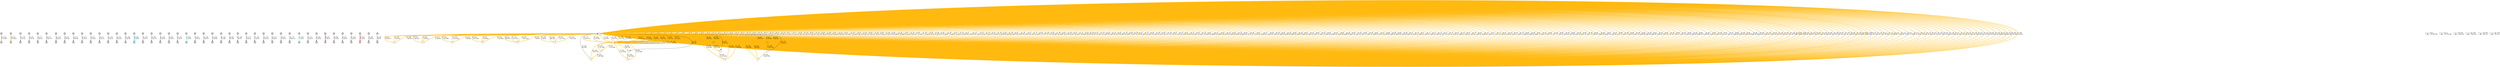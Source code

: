 digraph {
nodesep = 0.5;
node [shape = circle, label = "", height = 0.3];
"0" [style = "filled", fillcolor = "grey"];
"1" [style = "filled", fillcolor = "grey"];
"2" [style = "filled", fillcolor = "grey"];
"3" [style = "filled", fillcolor = "grey"];
"4" [style = "filled", fillcolor = "grey"];
"5" [style = "filled", fillcolor = "grey"];
"6" [style = "filled", fillcolor = "grey"];
"7" [style = "filled", fillcolor = "grey"];
"8" [style = "filled", fillcolor = "grey"];
"9" [style = "filled", fillcolor = "grey"];
"10" [style = "filled", fillcolor = "grey"];
"11" [style = "filled", fillcolor = "grey"];
"12" [style = "filled", fillcolor = "grey"];
"13" [style = "filled", fillcolor = "grey"];
"14" [style = "filled", fillcolor = "grey"];
"15" [style = "filled", fillcolor = "grey"];
"16" [style = "filled", fillcolor = "grey"];
"17" [style = "filled", fillcolor = "grey"];
"18" [style = "filled", fillcolor = "grey"];
"19" [style = "filled", fillcolor = "grey"];
"20" [style = "filled", fillcolor = "grey"];
"21" [style = "filled", fillcolor = "grey"];
"22" [style = "filled", fillcolor = "grey"];
"23" [style = "filled", fillcolor = "grey"];
"24" [style = "filled", fillcolor = "grey"];
"25" [style = "filled", fillcolor = "grey"];
"26" [style = "filled", fillcolor = "grey"];
"27" [style = "filled", fillcolor = "grey"];
"28" [style = "filled", fillcolor = "grey"];
"29" [style = "filled", fillcolor = "grey"];
"30" [style = "filled", fillcolor = "grey"];
"31" [style = "filled", fillcolor = "grey"];
"32" [style = "filled", fillcolor = "grey"];
"33" [style = "filled", fillcolor = "grey"];
"34" [style = "filled", fillcolor = "grey"];
"35" [style = "filled", fillcolor = "grey"];
"36" [style = "filled", fillcolor = "grey"];
"37" [style = "filled", fillcolor = "grey"];
"38" [style = "filled", fillcolor = "grey"];
"39" [style = "filled", fillcolor = "grey"];
"40" [style = "filled", fillcolor = "grey"];
"41" [style = "filled", fillcolor = "grey"];
"42" [style = "filled", fillcolor = "grey"];
"43" [style = "filled", fillcolor = "grey"];
"44" [style = "filled", fillcolor = "grey"];
"45" [style = "filled", fillcolor = "grey"];
"46" [style = "filled", fillcolor = "grey"];
"47" [style = "filled", fillcolor = "grey"];
"48" [style = "filled", fillcolor = "grey"];
"49" [style = "filled", fillcolor = "grey"];
"50" [style = "filled", fillcolor = "grey"];
"51" [style = "filled", fillcolor = "grey"];
"52" [style = "filled", fillcolor = "grey"];
"53" [style = "filled", fillcolor = "grey"];
"54" [style = "filled", fillcolor = "grey"];
"55" [style = "filled", fillcolor = "grey"];
"56" [style = "filled", fillcolor = "grey"];
"57" [style = "filled", fillcolor = "grey"];
"58" [style = "filled", fillcolor = "grey"];
"59" [style = "filled", fillcolor = "grey"];
"60" [style = "filled", fillcolor = "grey"];
"61" [style = "filled", fillcolor = "grey"];
"62" [style = "filled", fillcolor = "grey"];
"63" [style = "filled", fillcolor = "grey"];
"64" [style = "filled", fillcolor = "grey"];
"65" [style = "filled", fillcolor = "grey"];
"66" [style = "filled", fillcolor = "grey"];
"67" [style = "filled", fillcolor = "grey"];
"68" [style = "filled", fillcolor = "grey"];
"69" [style = "filled", fillcolor = "grey"];
"70" [style = "filled", fillcolor = "grey"];
"71" [style = "filled", fillcolor = "grey"];
"72" [style = "filled", fillcolor = "grey"];
"73" [style = "filled", fillcolor = "grey"];
"74" [style = "filled", fillcolor = "grey"];
"75" [style = "filled", fillcolor = "grey"];
"76" [style = "filled", fillcolor = "grey"];
"77" [style = "filled", fillcolor = "grey"];
"78" [style = "filled", fillcolor = "grey"];
"79" [style = "filled", fillcolor = "grey"];
"80" [style = "filled", fillcolor = "grey"];
"81" [style = "filled", fillcolor = "grey"];
"82" [style = "filled", fillcolor = "grey"];
"83" [style = "filled", fillcolor = "grey"];
"84" [style = "filled", fillcolor = "grey"];
"85" [style = "filled", fillcolor = "grey"];
"86" [style = "filled", fillcolor = "grey"];
"87" [style = "filled", fillcolor = "grey"];
"88" -> "88" [label = "id 1\l0.6k 17442x", color = "darkgoldenrod1" , penwidth = 3] ;
"88" -> "88" [label = "id -1\l0.6k 17442x", color = "darkgoldenrod1" , penwidth = 3] ;
"89" -> "89" [label = "id 2\l3175k 20x", color = "black"] ;
"90" -> "90" [label = "id -2\l3175k 20x", color = "black"] ;
"88" -> "88" [label = "id 3\l3.5k 23x", color = "darkgoldenrod1" , penwidth = 3] ;
"88" -> "88" [label = "id -3\l3.5k 23x", color = "darkgoldenrod1" , penwidth = 3] ;
"88" -> "88" [label = "id 4\l0.6k 340x", color = "darkgoldenrod1" , penwidth = 3] ;
"88" -> "88" [label = "id -4\l0.6k 340x", color = "darkgoldenrod1" , penwidth = 3] ;
"88" -> "88" [label = "id 5\l0.9k 298x", color = "darkgoldenrod1" , penwidth = 3] ;
"88" -> "88" [label = "id -5\l0.9k 298x", color = "darkgoldenrod1" , penwidth = 3] ;
"88" -> "88" [label = "id 6\l1.2k 521x", color = "darkgoldenrod1" , penwidth = 3] ;
"88" -> "88" [label = "id -6\l1.2k 521x", color = "darkgoldenrod1" , penwidth = 3] ;
"88" -> "88" [label = "id 7\l1.7k 24x", color = "darkgoldenrod1" , penwidth = 3] ;
"88" -> "88" [label = "id -7\l1.7k 24x", color = "darkgoldenrod1" , penwidth = 3] ;
"88" -> "88" [label = "id 8\l1.1k 619x", color = "darkgoldenrod1" , penwidth = 3] ;
"88" -> "88" [label = "id -8\l1.1k 619x", color = "darkgoldenrod1" , penwidth = 3] ;
"88" -> "88" [label = "id 9\l0.8k 33x", color = "darkgoldenrod1" , penwidth = 3] ;
"88" -> "88" [label = "id -9\l0.8k 33x", color = "darkgoldenrod1" , penwidth = 3] ;
"88" -> "88" [label = "id 10\l0.6k 80x", color = "darkgoldenrod1" , penwidth = 3] ;
"88" -> "88" [label = "id -10\l0.6k 80x", color = "darkgoldenrod1" , penwidth = 3] ;
"88" -> "88" [label = "id 11\l1.9k 42x", color = "darkgoldenrod1" , penwidth = 3] ;
"88" -> "88" [label = "id -11\l1.9k 42x", color = "darkgoldenrod1" , penwidth = 3] ;
"88" -> "88" [label = "id 12\l3.6k 24x", color = "darkgoldenrod1" , penwidth = 3] ;
"88" -> "88" [label = "id -12\l3.6k 24x", color = "darkgoldenrod1" , penwidth = 3] ;
"88" -> "88" [label = "id 13\l3.2k 24x", color = "darkgoldenrod1" , penwidth = 3] ;
"88" -> "88" [label = "id -13\l3.2k 24x", color = "darkgoldenrod1" , penwidth = 3] ;
"88" -> "88" [label = "id 14\l0.8k 54x", color = "darkgoldenrod1" , penwidth = 3] ;
"88" -> "88" [label = "id -14\l0.8k 54x", color = "darkgoldenrod1" , penwidth = 3] ;
"88" -> "88" [label = "id 15\l5.0k 22x", color = "darkgoldenrod1" , penwidth = 3] ;
"88" -> "88" [label = "id -15\l5.0k 22x", color = "darkgoldenrod1" , penwidth = 3] ;
"88" -> "88" [label = "id 16\l0.8k 21x", color = "darkgoldenrod1" , penwidth = 3] ;
"88" -> "88" [label = "id -16\l0.8k 21x", color = "darkgoldenrod1" , penwidth = 3] ;
"88" -> "88" [label = "id 17\l1.2k 21x", color = "darkgoldenrod1" , penwidth = 3] ;
"88" -> "88" [label = "id -17\l1.2k 21x", color = "darkgoldenrod1" , penwidth = 3] ;
"88" -> "88" [label = "id 18\l4.3k 22x", color = "darkgoldenrod1" , penwidth = 3] ;
"88" -> "88" [label = "id -18\l4.3k 22x", color = "darkgoldenrod1" , penwidth = 3] ;
"88" -> "88" [label = "id 19\l1.9k 22x", color = "darkgoldenrod1" , penwidth = 3] ;
"88" -> "88" [label = "id -19\l1.9k 22x", color = "darkgoldenrod1" , penwidth = 3] ;
"88" -> "88" [label = "id 20\l0.9k 22x", color = "darkgoldenrod1" , penwidth = 3] ;
"88" -> "88" [label = "id -20\l0.9k 22x", color = "darkgoldenrod1" , penwidth = 3] ;
"88" -> "88" [label = "id 21\l0.9k 26x", color = "darkgoldenrod1" , penwidth = 3] ;
"88" -> "88" [label = "id -21\l0.9k 26x", color = "darkgoldenrod1" , penwidth = 3] ;
"88" -> "88" [label = "id 22\l1.2k 218x", color = "darkgoldenrod1" , penwidth = 3] ;
"88" -> "88" [label = "id -22\l1.2k 218x", color = "darkgoldenrod1" , penwidth = 3] ;
"88" -> "88" [label = "id 23\l2.6k 17x", color = "darkgoldenrod1" , penwidth = 3] ;
"88" -> "88" [label = "id -23\l2.6k 17x", color = "darkgoldenrod1" , penwidth = 3] ;
"88" -> "88" [label = "id 24\l1.9k 21x", color = "darkgoldenrod1" , penwidth = 3] ;
"88" -> "88" [label = "id -24\l1.9k 21x", color = "darkgoldenrod1" , penwidth = 3] ;
"88" -> "88" [label = "id 25\l1.8k 21x", color = "darkgoldenrod1" , penwidth = 3] ;
"88" -> "88" [label = "id -25\l1.8k 21x", color = "darkgoldenrod1" , penwidth = 3] ;
"88" -> "88" [label = "id 26\l0.5k 906x", color = "darkgoldenrod1" , penwidth = 3] ;
"88" -> "88" [label = "id -26\l0.5k 906x", color = "darkgoldenrod1" , penwidth = 3] ;
"88" -> "88" [label = "id 27\l3.0k 23x", color = "darkgoldenrod1" , penwidth = 3] ;
"88" -> "88" [label = "id -27\l3.0k 23x", color = "darkgoldenrod1" , penwidth = 3] ;
"88" -> "88" [label = "id 28\l1.1k 222x", color = "darkgoldenrod1" , penwidth = 3] ;
"88" -> "88" [label = "id -28\l1.1k 222x", color = "darkgoldenrod1" , penwidth = 3] ;
"88" -> "88" [label = "id 29\l2.4k 21x", color = "darkgoldenrod1" , penwidth = 3] ;
"88" -> "88" [label = "id -29\l2.4k 21x", color = "darkgoldenrod1" , penwidth = 3] ;
"88" -> "88" [label = "id 30\l0.7k 240x", color = "darkgoldenrod1" , penwidth = 3] ;
"88" -> "88" [label = "id -30\l0.7k 240x", color = "darkgoldenrod1" , penwidth = 3] ;
"88" -> "88" [label = "id 31\l4.1k 24x", color = "darkgoldenrod1" , penwidth = 3] ;
"88" -> "88" [label = "id -31\l4.1k 24x", color = "darkgoldenrod1" , penwidth = 3] ;
"88" -> "88" [label = "id 32\l0.6k 1475x", color = "darkgoldenrod1" , penwidth = 3] ;
"88" -> "88" [label = "id -32\l0.6k 1475x", color = "darkgoldenrod1" , penwidth = 3] ;
"88" -> "88" [label = "id 33\l2.2k 21x", color = "darkgoldenrod1" , penwidth = 3] ;
"88" -> "88" [label = "id -33\l2.2k 21x", color = "darkgoldenrod1" , penwidth = 3] ;
"88" -> "88" [label = "id 34\l4.1k 22x", color = "darkgoldenrod1" , penwidth = 3] ;
"88" -> "88" [label = "id -34\l4.1k 22x", color = "darkgoldenrod1" , penwidth = 3] ;
"88" -> "88" [label = "id 35\l0.8k 24x", color = "darkgoldenrod1" , penwidth = 3] ;
"88" -> "88" [label = "id -35\l0.8k 24x", color = "darkgoldenrod1" , penwidth = 3] ;
"88" -> "88" [label = "id 36\l0.5k 276x", color = "darkgoldenrod1" , penwidth = 3] ;
"88" -> "88" [label = "id -36\l0.5k 276x", color = "darkgoldenrod1" , penwidth = 3] ;
"88" -> "88" [label = "id 37\l2.2k 19x", color = "darkgoldenrod1" , penwidth = 3] ;
"88" -> "88" [label = "id -37\l2.2k 19x", color = "darkgoldenrod1" , penwidth = 3] ;
"88" -> "88" [label = "id 38\l0.7k 77x", color = "darkgoldenrod1" , penwidth = 3] ;
"88" -> "88" [label = "id -38\l0.7k 77x", color = "darkgoldenrod1" , penwidth = 3] ;
"88" -> "88" [label = "id 39\l1.0k 28x", color = "darkgoldenrod1" , penwidth = 3] ;
"88" -> "88" [label = "id -39\l1.0k 28x", color = "darkgoldenrod1" , penwidth = 3] ;
"88" -> "88" [label = "id 40\l4.2k 27x", color = "darkgoldenrod1" , penwidth = 3] ;
"88" -> "88" [label = "id -40\l4.2k 27x", color = "darkgoldenrod1" , penwidth = 3] ;
"88" -> "88" [label = "id 41\l1.9k 42x", color = "darkgoldenrod1" , penwidth = 3] ;
"88" -> "88" [label = "id -41\l1.9k 42x", color = "darkgoldenrod1" , penwidth = 3] ;
"88" -> "88" [label = "id 42\l0.5k 5x", color = "darkgoldenrod1" , penwidth = 3] ;
"88" -> "88" [label = "id -42\l0.5k 5x", color = "darkgoldenrod1" , penwidth = 3] ;
"88" -> "88" [label = "id 43\l1.2k 19x", color = "darkgoldenrod1" , penwidth = 3] ;
"88" -> "88" [label = "id -43\l1.2k 19x", color = "darkgoldenrod1" , penwidth = 3] ;
"88" -> "88" [label = "id 44\l0.9k 14x", color = "darkgoldenrod1" , penwidth = 3] ;
"88" -> "88" [label = "id -44\l0.9k 14x", color = "darkgoldenrod1" , penwidth = 3] ;
"88" -> "88" [label = "id 45\l2.6k 26x", color = "darkgoldenrod1" , penwidth = 3] ;
"88" -> "88" [label = "id -45\l2.6k 26x", color = "darkgoldenrod1" , penwidth = 3] ;
"88" -> "88" [label = "id 46\l0.7k 3x", color = "darkgoldenrod1" , penwidth = 3] ;
"88" -> "88" [label = "id -46\l0.7k 3x", color = "darkgoldenrod1" , penwidth = 3] ;
"88" -> "88" [label = "id 47\l4.4k 24x", color = "darkgoldenrod1" , penwidth = 3] ;
"88" -> "88" [label = "id -47\l4.4k 24x", color = "darkgoldenrod1" , penwidth = 3] ;
"88" -> "88" [label = "id 48\l2.4k 14x", color = "darkgoldenrod1" , penwidth = 3] ;
"88" -> "88" [label = "id -48\l2.4k 14x", color = "darkgoldenrod1" , penwidth = 3] ;
"88" -> "88" [label = "id 49\l1.5k 17x", color = "darkgoldenrod1" , penwidth = 3] ;
"88" -> "88" [label = "id -49\l1.5k 17x", color = "darkgoldenrod1" , penwidth = 3] ;
"88" -> "88" [label = "id 50\l4.2k 12x", color = "darkgoldenrod1" , penwidth = 3] ;
"88" -> "88" [label = "id -50\l4.2k 12x", color = "darkgoldenrod1" , penwidth = 3] ;
"88" -> "88" [label = "id 51\l0.9k 25x", color = "darkgoldenrod1" , penwidth = 3] ;
"88" -> "88" [label = "id -51\l0.9k 25x", color = "darkgoldenrod1" , penwidth = 3] ;
"88" -> "88" [label = "id 52\l1.4k 22x", color = "darkgoldenrod1" , penwidth = 3] ;
"88" -> "88" [label = "id -52\l1.4k 22x", color = "darkgoldenrod1" , penwidth = 3] ;
"88" -> "88" [label = "id 53\l0.6k 266x", color = "darkgoldenrod1" , penwidth = 3] ;
"88" -> "88" [label = "id -53\l0.6k 266x", color = "darkgoldenrod1" , penwidth = 3] ;
"88" -> "88" [label = "id 54\l3.8k 22x", color = "darkgoldenrod1" , penwidth = 3] ;
"88" -> "88" [label = "id -54\l3.8k 22x", color = "darkgoldenrod1" , penwidth = 3] ;
"88" -> "88" [label = "id 55\l0.6k 66x", color = "darkgoldenrod1" , penwidth = 3] ;
"88" -> "88" [label = "id -55\l0.6k 66x", color = "darkgoldenrod1" , penwidth = 3] ;
"88" -> "88" [label = "id 56\l0.5k 107x", color = "darkgoldenrod1" , penwidth = 3] ;
"88" -> "88" [label = "id -56\l0.5k 107x", color = "darkgoldenrod1" , penwidth = 3] ;
"88" -> "88" [label = "id 57\l0.6k 124x", color = "darkgoldenrod1" , penwidth = 3] ;
"88" -> "88" [label = "id -57\l0.6k 124x", color = "darkgoldenrod1" , penwidth = 3] ;
"88" -> "88" [label = "id 58\l2.2k 18x", color = "darkgoldenrod1" , penwidth = 3] ;
"88" -> "88" [label = "id -58\l2.2k 18x", color = "darkgoldenrod1" , penwidth = 3] ;
"88" -> "88" [label = "id 59\l0.8k 26x", color = "darkgoldenrod1" , penwidth = 3] ;
"88" -> "88" [label = "id -59\l0.8k 26x", color = "darkgoldenrod1" , penwidth = 3] ;
"88" -> "88" [label = "id 60\l0.5k 20x", color = "darkgoldenrod1" , penwidth = 3] ;
"88" -> "88" [label = "id -60\l0.5k 20x", color = "darkgoldenrod1" , penwidth = 3] ;
"88" -> "88" [label = "id 61\l4.4k 23x", color = "darkgoldenrod1" , penwidth = 3] ;
"88" -> "88" [label = "id -61\l4.4k 23x", color = "darkgoldenrod1" , penwidth = 3] ;
"88" -> "88" [label = "id 62\l3.1k 14x", color = "darkgoldenrod1" , penwidth = 3] ;
"88" -> "88" [label = "id -62\l3.1k 14x", color = "darkgoldenrod1" , penwidth = 3] ;
"88" -> "88" [label = "id 63\l0.5k 252x", color = "darkgoldenrod1" , penwidth = 3] ;
"88" -> "88" [label = "id -63\l0.5k 252x", color = "darkgoldenrod1" , penwidth = 3] ;
"88" -> "88" [label = "id 64\l0.6k 44x", color = "darkgoldenrod1" , penwidth = 3] ;
"88" -> "88" [label = "id -64\l0.6k 44x", color = "darkgoldenrod1" , penwidth = 3] ;
"88" -> "88" [label = "id 65\l1.0k 16x", color = "darkgoldenrod1" , penwidth = 3] ;
"88" -> "88" [label = "id -65\l1.0k 16x", color = "darkgoldenrod1" , penwidth = 3] ;
"88" -> "88" [label = "id 66\l1.3k 19x", color = "darkgoldenrod1" , penwidth = 3] ;
"88" -> "88" [label = "id -66\l1.3k 19x", color = "darkgoldenrod1" , penwidth = 3] ;
"88" -> "88" [label = "id 67\l0.5k 61x", color = "darkgoldenrod1" , penwidth = 3] ;
"88" -> "88" [label = "id -67\l0.5k 61x", color = "darkgoldenrod1" , penwidth = 3] ;
"88" -> "88" [label = "id 68\l0.9k 30x", color = "darkgoldenrod1" , penwidth = 3] ;
"88" -> "88" [label = "id -68\l0.9k 30x", color = "darkgoldenrod1" , penwidth = 3] ;
"88" -> "88" [label = "id 69\l0.6k 23x", color = "darkgoldenrod1" , penwidth = 3] ;
"88" -> "88" [label = "id -69\l0.6k 23x", color = "darkgoldenrod1" , penwidth = 3] ;
"88" -> "88" [label = "id 70\l2.3k 22x", color = "darkgoldenrod1" , penwidth = 3] ;
"88" -> "88" [label = "id -70\l2.3k 22x", color = "darkgoldenrod1" , penwidth = 3] ;
"88" -> "88" [label = "id 71\l0.5k 19x", color = "darkgoldenrod1" , penwidth = 3] ;
"88" -> "88" [label = "id -71\l0.5k 19x", color = "darkgoldenrod1" , penwidth = 3] ;
"88" -> "88" [label = "id 72\l0.5k 19x", color = "darkgoldenrod1" , penwidth = 3] ;
"88" -> "88" [label = "id -72\l0.5k 19x", color = "darkgoldenrod1" , penwidth = 3] ;
"88" -> "88" [label = "id 73\l1.2k 21x", color = "darkgoldenrod1" , penwidth = 3] ;
"88" -> "88" [label = "id -73\l1.2k 21x", color = "darkgoldenrod1" , penwidth = 3] ;
"88" -> "88" [label = "id 74\l0.5k 19x", color = "darkgoldenrod1" , penwidth = 3] ;
"88" -> "88" [label = "id -74\l0.5k 19x", color = "darkgoldenrod1" , penwidth = 3] ;
"88" -> "88" [label = "id 75\l4.6k 13x", color = "darkgoldenrod1" , penwidth = 3] ;
"88" -> "88" [label = "id -75\l4.6k 13x", color = "darkgoldenrod1" , penwidth = 3] ;
"88" -> "88" [label = "id 76\l0.6k 183x", color = "darkgoldenrod1" , penwidth = 3] ;
"88" -> "88" [label = "id -76\l0.6k 183x", color = "darkgoldenrod1" , penwidth = 3] ;
"88" -> "88" [label = "id 77\l1.0k 27x", color = "darkgoldenrod1" , penwidth = 3] ;
"88" -> "88" [label = "id -77\l1.0k 27x", color = "darkgoldenrod1" , penwidth = 3] ;
"88" -> "88" [label = "id 78\l0.9k 23x", color = "darkgoldenrod1" , penwidth = 3] ;
"88" -> "88" [label = "id -78\l0.9k 23x", color = "darkgoldenrod1" , penwidth = 3] ;
"88" -> "88" [label = "id 79\l2.1k 30x", color = "darkgoldenrod1" , penwidth = 3] ;
"88" -> "88" [label = "id -79\l2.1k 30x", color = "darkgoldenrod1" , penwidth = 3] ;
"88" -> "88" [label = "id 80\l0.6k 29x", color = "darkgoldenrod1" , penwidth = 3] ;
"88" -> "88" [label = "id -80\l0.6k 29x", color = "darkgoldenrod1" , penwidth = 3] ;
"88" -> "88" [label = "id 81\l2.7k 19x", color = "darkgoldenrod1" , penwidth = 3] ;
"88" -> "88" [label = "id -81\l2.7k 19x", color = "darkgoldenrod1" , penwidth = 3] ;
"88" -> "88" [label = "id 82\l1.7k 17x", color = "darkgoldenrod1" , penwidth = 3] ;
"88" -> "88" [label = "id -82\l1.7k 17x", color = "darkgoldenrod1" , penwidth = 3] ;
"88" -> "88" [label = "id 83\l4.5k 21x", color = "darkgoldenrod1" , penwidth = 3] ;
"88" -> "88" [label = "id -83\l4.5k 21x", color = "darkgoldenrod1" , penwidth = 3] ;
"88" -> "88" [label = "id 84\l1.6k 22x", color = "darkgoldenrod1" , penwidth = 3] ;
"88" -> "88" [label = "id -84\l1.6k 22x", color = "darkgoldenrod1" , penwidth = 3] ;
"88" -> "88" [label = "id 85\l1.1k 15x", color = "darkgoldenrod1" , penwidth = 3] ;
"88" -> "88" [label = "id -85\l1.1k 15x", color = "darkgoldenrod1" , penwidth = 3] ;
"88" -> "88" [label = "id 86\l0.6k 503x", color = "darkgoldenrod1" , penwidth = 3] ;
"88" -> "88" [label = "id -86\l0.6k 503x", color = "darkgoldenrod1" , penwidth = 3] ;
"88" -> "88" [label = "id 87\l0.5k 31x", color = "darkgoldenrod1" , penwidth = 3] ;
"88" -> "88" [label = "id -87\l0.5k 31x", color = "darkgoldenrod1" , penwidth = 3] ;
"88" -> "88" [label = "id 88\l2.7k 22x", color = "darkgoldenrod1" , penwidth = 3] ;
"88" -> "88" [label = "id -88\l2.7k 22x", color = "darkgoldenrod1" , penwidth = 3] ;
"88" -> "88" [label = "id 89\l3.2k 25x", color = "darkgoldenrod1" , penwidth = 3] ;
"88" -> "88" [label = "id -89\l3.2k 25x", color = "darkgoldenrod1" , penwidth = 3] ;
"88" -> "88" [label = "id 90\l4.9k 26x", color = "darkgoldenrod1" , penwidth = 3] ;
"88" -> "88" [label = "id -90\l4.9k 26x", color = "darkgoldenrod1" , penwidth = 3] ;
"88" -> "88" [label = "id 91\l2.8k 19x", color = "darkgoldenrod1" , penwidth = 3] ;
"88" -> "88" [label = "id -91\l2.8k 19x", color = "darkgoldenrod1" , penwidth = 3] ;
"88" -> "88" [label = "id 92\l1.4k 17x", color = "darkgoldenrod1" , penwidth = 3] ;
"88" -> "88" [label = "id -92\l1.4k 17x", color = "darkgoldenrod1" , penwidth = 3] ;
"88" -> "88" [label = "id 93\l0.7k 21x", color = "darkgoldenrod1" , penwidth = 3] ;
"88" -> "88" [label = "id -93\l0.7k 21x", color = "darkgoldenrod1" , penwidth = 3] ;
"88" -> "88" [label = "id 94\l0.5k 25x", color = "darkgoldenrod1" , penwidth = 3] ;
"88" -> "88" [label = "id -94\l0.5k 25x", color = "darkgoldenrod1" , penwidth = 3] ;
"88" -> "88" [label = "id 95\l0.9k 321x", color = "darkgoldenrod1" , penwidth = 3] ;
"88" -> "88" [label = "id -95\l0.9k 321x", color = "darkgoldenrod1" , penwidth = 3] ;
"88" -> "88" [label = "id 96\l4.4k 23x", color = "darkgoldenrod1" , penwidth = 3] ;
"88" -> "88" [label = "id -96\l4.4k 23x", color = "darkgoldenrod1" , penwidth = 3] ;
"88" -> "88" [label = "id 97\l1.0k 19x", color = "darkgoldenrod1" , penwidth = 3] ;
"88" -> "88" [label = "id -97\l1.0k 19x", color = "darkgoldenrod1" , penwidth = 3] ;
"88" -> "88" [label = "id 98\l0.9k 62x", color = "darkgoldenrod1" , penwidth = 3] ;
"88" -> "88" [label = "id -98\l0.9k 62x", color = "darkgoldenrod1" , penwidth = 3] ;
"88" -> "88" [label = "id 99\l0.6k 894x", color = "darkgoldenrod1" , penwidth = 3] ;
"88" -> "88" [label = "id -99\l0.6k 894x", color = "darkgoldenrod1" , penwidth = 3] ;
"88" -> "88" [label = "id 100\l2.0k 100x", color = "darkgoldenrod1" , penwidth = 3] ;
"88" -> "88" [label = "id -100\l2.0k 100x", color = "darkgoldenrod1" , penwidth = 3] ;
"88" -> "88" [label = "id 101\l1.6k 83x", color = "darkgoldenrod1" , penwidth = 3] ;
"88" -> "88" [label = "id -101\l1.6k 83x", color = "darkgoldenrod1" , penwidth = 3] ;
"88" -> "88" [label = "id 102\l1.4k 75x", color = "darkgoldenrod1" , penwidth = 3] ;
"88" -> "88" [label = "id -102\l1.4k 75x", color = "darkgoldenrod1" , penwidth = 3] ;
"88" -> "88" [label = "id 103\l8k 98x", color = "darkgoldenrod1" , penwidth = 3] ;
"88" -> "88" [label = "id -103\l8k 98x", color = "darkgoldenrod1" , penwidth = 3] ;
"88" -> "88" [label = "id 104\l0.9k 38x", color = "darkgoldenrod1" , penwidth = 3] ;
"88" -> "88" [label = "id -104\l0.9k 38x", color = "darkgoldenrod1" , penwidth = 3] ;
"88" -> "88" [label = "id 105\l1.9k 28x", color = "darkgoldenrod1" , penwidth = 3] ;
"88" -> "88" [label = "id -105\l1.9k 28x", color = "darkgoldenrod1" , penwidth = 3] ;
"88" -> "88" [label = "id 106\l1.6k 52x", color = "darkgoldenrod1" , penwidth = 3] ;
"88" -> "88" [label = "id -106\l1.6k 52x", color = "darkgoldenrod1" , penwidth = 3] ;
"88" -> "88" [label = "id 107\l1.4k 33x", color = "darkgoldenrod1" , penwidth = 3] ;
"88" -> "88" [label = "id -107\l1.4k 33x", color = "darkgoldenrod1" , penwidth = 3] ;
"88" -> "88" [label = "id 108\l0.9k 49x", color = "darkgoldenrod1" , penwidth = 3] ;
"88" -> "88" [label = "id -108\l0.9k 49x", color = "darkgoldenrod1" , penwidth = 3] ;
"88" -> "88" [label = "id 109\l8k 60x", color = "darkgoldenrod1" , penwidth = 3] ;
"88" -> "88" [label = "id -109\l8k 60x", color = "darkgoldenrod1" , penwidth = 3] ;
"88" -> "88" [label = "id 110\l1.4k 74x", color = "darkgoldenrod1" , penwidth = 3] ;
"88" -> "88" [label = "id -110\l1.4k 74x", color = "darkgoldenrod1" , penwidth = 3] ;
"88" -> "88" [label = "id 111\l1.3k 90x", color = "darkgoldenrod1" , penwidth = 3] ;
"88" -> "88" [label = "id -111\l1.3k 90x", color = "darkgoldenrod1" , penwidth = 3] ;
"88" -> "88" [label = "id 112\l0.6k 772x", color = "darkgoldenrod1" , penwidth = 3] ;
"88" -> "88" [label = "id -112\l0.6k 772x", color = "darkgoldenrod1" , penwidth = 3] ;
"88" -> "88" [label = "id 113\l0.7k 165x", color = "darkgoldenrod1" , penwidth = 3] ;
"88" -> "88" [label = "id -113\l0.7k 165x", color = "darkgoldenrod1" , penwidth = 3] ;
"88" -> "88" [label = "id 114\l1.5k 62x", color = "darkgoldenrod1" , penwidth = 3] ;
"88" -> "88" [label = "id -114\l1.5k 62x", color = "darkgoldenrod1" , penwidth = 3] ;
"88" -> "88" [label = "id 115\l1.9k 72x", color = "darkgoldenrod1" , penwidth = 3] ;
"88" -> "88" [label = "id -115\l1.9k 72x", color = "darkgoldenrod1" , penwidth = 3] ;
"88" -> "88" [label = "id 116\l4.1k 64x", color = "darkgoldenrod1" , penwidth = 3] ;
"88" -> "88" [label = "id -116\l4.1k 64x", color = "darkgoldenrod1" , penwidth = 3] ;
"88" -> "88" [label = "id 117\l1.9k 54x", color = "darkgoldenrod1" , penwidth = 3] ;
"88" -> "88" [label = "id -117\l1.9k 54x", color = "darkgoldenrod1" , penwidth = 3] ;
"88" -> "88" [label = "id 118\l1.0k 50x", color = "darkgoldenrod1" , penwidth = 3] ;
"88" -> "88" [label = "id -118\l1.0k 50x", color = "darkgoldenrod1" , penwidth = 3] ;
"88" -> "88" [label = "id 119\l1.9k 63x", color = "darkgoldenrod1" , penwidth = 3] ;
"88" -> "88" [label = "id -119\l1.9k 63x", color = "darkgoldenrod1" , penwidth = 3] ;
"88" -> "88" [label = "id 120\l3.5k 63x", color = "darkgoldenrod1" , penwidth = 3] ;
"88" -> "88" [label = "id -120\l3.5k 63x", color = "darkgoldenrod1" , penwidth = 3] ;
"88" -> "91" [label = "id 121\l1.4k 97x", color = "darkgoldenrod1" , penwidth = 3] ;
"92" -> "88" [label = "id -121\l1.4k 97x", color = "darkgoldenrod1" , penwidth = 3] ;
"88" -> "92" [label = "id 122\l1.4k 41x", color = "darkgoldenrod1" , penwidth = 3] ;
"91" -> "88" [label = "id -122\l1.4k 41x", color = "darkgoldenrod1" , penwidth = 3] ;
"88" -> "88" [label = "id 123\l26k 49x", color = "darkgoldenrod1" , penwidth = 3] ;
"88" -> "88" [label = "id -123\l26k 49x", color = "darkgoldenrod1" , penwidth = 3] ;
"88" -> "93" [label = "id 124\l1.3k 206x", color = "darkgoldenrod1" , penwidth = 3] ;
"94" -> "88" [label = "id -124\l1.3k 206x", color = "darkgoldenrod1" , penwidth = 3] ;
"88" -> "94" [label = "id 125\l3.7k 102x", color = "darkgoldenrod1" , penwidth = 3] ;
"93" -> "88" [label = "id -125\l3.7k 102x", color = "darkgoldenrod1" , penwidth = 3] ;
"95" -> "95" [label = "id 126\l32k 24x", color = "black"] ;
"96" -> "96" [label = "id -126\l32k 24x", color = "black"] ;
"88" -> "94" [label = "id 127\l1.8k 88x", color = "darkgoldenrod1" , penwidth = 3] ;
"93" -> "88" [label = "id -127\l1.8k 88x", color = "darkgoldenrod1" , penwidth = 3] ;
"88" -> "97" [label = "id 128\l1.6k 122x", color = "darkgoldenrod1" , penwidth = 3] ;
"98" -> "88" [label = "id -128\l1.6k 122x", color = "darkgoldenrod1" , penwidth = 3] ;
"88" -> "97" [label = "id 129\l1.6k 0x", color = "darkgoldenrod1" , penwidth = 3] ;
"98" -> "88" [label = "id -129\l1.6k 0x", color = "darkgoldenrod1" , penwidth = 3] ;
"88" -> "98" [label = "id 130\l1.1k 151x", color = "darkgoldenrod1" , penwidth = 3] ;
"97" -> "88" [label = "id -130\l1.1k 151x", color = "darkgoldenrod1" , penwidth = 3] ;
"88" -> "99" [label = "id 131\l0.7k 111x", color = "darkgoldenrod1" , penwidth = 3] ;
"99" -> "88" [label = "id -131\l0.7k 111x", color = "darkgoldenrod1" , penwidth = 3] ;
"88" -> "99" [label = "id 132\l2.7k 52x", color = "darkgoldenrod1" , penwidth = 3] ;
"99" -> "88" [label = "id -132\l2.7k 52x", color = "darkgoldenrod1" , penwidth = 3] ;
"88" -> "100" [label = "id 133\l8k 38x", color = "black"] ;
"101" -> "88" [label = "id -133\l8k 38x", color = "black"] ;
"88" -> "99" [label = "id 134\l11k 67x", color = "darkgoldenrod1" , penwidth = 3] ;
"99" -> "88" [label = "id -134\l11k 67x", color = "darkgoldenrod1" , penwidth = 3] ;
"88" -> "99" [label = "id 135\l3.5k 72x", color = "darkgoldenrod1" , penwidth = 3] ;
"99" -> "88" [label = "id -135\l3.5k 72x", color = "darkgoldenrod1" , penwidth = 3] ;
"88" -> "99" [label = "id 136\l1.3k 73x", color = "darkgoldenrod1" , penwidth = 3] ;
"99" -> "88" [label = "id -136\l1.3k 73x", color = "darkgoldenrod1" , penwidth = 3] ;
"88" -> "99" [label = "id 137\l2.1k 63x", color = "darkgoldenrod1" , penwidth = 3] ;
"99" -> "88" [label = "id -137\l2.1k 63x", color = "darkgoldenrod1" , penwidth = 3] ;
"88" -> "102" [label = "id 138\l0.6k 58x", color = "darkgoldenrod1" , penwidth = 3] ;
"103" -> "88" [label = "id -138\l0.6k 58x", color = "darkgoldenrod1" , penwidth = 3] ;
"88" -> "104" [label = "id 139\l3.9k 41x", color = "black"] ;
"105" -> "88" [label = "id -139\l3.9k 41x", color = "black"] ;
"88" -> "106" [label = "id 140\l3.4k 47x", color = "darkgoldenrod1" , penwidth = 3] ;
"107" -> "88" [label = "id -140\l3.4k 47x", color = "darkgoldenrod1" , penwidth = 3] ;
"88" -> "106" [label = "id 141\l1.2k 55x", color = "darkgoldenrod1" , penwidth = 3] ;
"107" -> "88" [label = "id -141\l1.2k 55x", color = "darkgoldenrod1" , penwidth = 3] ;
"88" -> "106" [label = "id 142\l3.6k 62x", color = "darkgoldenrod1" , penwidth = 3] ;
"107" -> "88" [label = "id -142\l3.6k 62x", color = "darkgoldenrod1" , penwidth = 3] ;
"88" -> "102" [label = "id 143\l20k 56x", color = "darkgoldenrod1" , penwidth = 3] ;
"103" -> "88" [label = "id -143\l20k 56x", color = "darkgoldenrod1" , penwidth = 3] ;
"88" -> "97" [label = "id 144\l38k 54x", color = "darkgoldenrod1" , penwidth = 3] ;
"98" -> "88" [label = "id -144\l38k 54x", color = "darkgoldenrod1" , penwidth = 3] ;
"88" -> "88" [label = "id 145\l13k 58x", color = "darkgoldenrod1" , penwidth = 3] ;
"88" -> "88" [label = "id -145\l13k 58x", color = "darkgoldenrod1" , penwidth = 3] ;
"81" -> "75" [label = "id 146\l6k 5x", color = "black"] ;
"82" -> "37" [label = "id -146\l6k 5x", color = "black"] ;
"36" -> "50" [label = "id 147\l7k 29x", color = "black"] ;
"34" -> "35" [label = "id -147\l7k 29x", color = "black"] ;
"108" -> "108" [label = "id 148\l5k 31x", color = "black"] ;
"109" -> "109" [label = "id -148\l5k 31x", color = "black"] ;
"61" -> "51" [label = "id 149\l1.4k 8x", color = "black"] ;
"33" -> "56" [label = "id -149\l1.4k 8x", color = "black"] ;
"68" -> "78" [label = "id 150\l2.4k 5x", color = "black"] ;
"32" -> "31" [label = "id -150\l2.4k 5x", color = "black"] ;
"30" -> "62" [label = "id 151\l2.5k 5x", color = "black"] ;
"76" -> "28" [label = "id -151\l2.5k 5x", color = "black"] ;
"25" -> "27" [label = "id 152\l2.4k 5x", color = "black"] ;
"24" -> "23" [label = "id -152\l2.4k 5x", color = "black"] ;
"71" -> "58" [label = "id 153\l3.4k 5x", color = "black"] ;
"60" -> "67" [label = "id -153\l3.4k 5x", color = "black"] ;
"59" -> "54" [label = "id 154\l2.3k 5x", color = "black"] ;
"40" -> "45" [label = "id -154\l2.3k 5x", color = "black"] ;
"63" -> "22" [label = "id 155\l3.3k 7x", color = "black"] ;
"21" -> "20" [label = "id -155\l3.3k 7x", color = "black"] ;
"99" -> "99" [label = "id 156\l1.1k 503x", color = "darkgoldenrod1" , penwidth = 3] ;
"99" -> "99" [label = "id -156\l1.1k 503x", color = "darkgoldenrod1" , penwidth = 3] ;
"99" -> "99" [label = "id 157\l1.2k 54x", color = "darkgoldenrod1" , penwidth = 3] ;
"99" -> "99" [label = "id -157\l1.2k 54x", color = "darkgoldenrod1" , penwidth = 3] ;
"99" -> "99" [label = "id 158\l2.2k 56x", color = "darkgoldenrod1" , penwidth = 3] ;
"99" -> "99" [label = "id -158\l2.2k 56x", color = "darkgoldenrod1" , penwidth = 3] ;
"99" -> "99" [label = "id 159\l1.0k 69x", color = "darkgoldenrod1" , penwidth = 3] ;
"99" -> "99" [label = "id -159\l1.0k 69x", color = "darkgoldenrod1" , penwidth = 3] ;
"99" -> "99" [label = "id 160\l3.4k 49x", color = "darkgoldenrod1" , penwidth = 3] ;
"99" -> "99" [label = "id -160\l3.4k 49x", color = "darkgoldenrod1" , penwidth = 3] ;
"99" -> "110" [label = "id 161\l1.1k 235x", color = "darkgoldenrod1" , penwidth = 3] ;
"111" -> "99" [label = "id -161\l1.1k 235x", color = "darkgoldenrod1" , penwidth = 3] ;
"99" -> "111" [label = "id 162\l1.7k 136x", color = "darkgoldenrod1" , penwidth = 3] ;
"110" -> "99" [label = "id -162\l1.7k 136x", color = "darkgoldenrod1" , penwidth = 3] ;
"99" -> "100" [label = "id 163\l3.9k 70x", color = "darkgoldenrod1" , penwidth = 3] ;
"101" -> "99" [label = "id -163\l3.9k 70x", color = "darkgoldenrod1" , penwidth = 3] ;
"110" -> "101" [label = "id 164\l1.2k 108x", color = "darkgoldenrod1" , penwidth = 3] ;
"100" -> "111" [label = "id -164\l1.2k 108x", color = "darkgoldenrod1" , penwidth = 3] ;
"102" -> "104" [label = "id 165\l4.0k 105x", color = "darkgoldenrod1" , penwidth = 3] ;
"105" -> "103" [label = "id -165\l4.0k 105x", color = "darkgoldenrod1" , penwidth = 3] ;
"104" -> "107" [label = "id 166\l1.0k 145x", color = "darkgoldenrod1" , penwidth = 3] ;
"106" -> "105" [label = "id -166\l1.0k 145x", color = "darkgoldenrod1" , penwidth = 3] ;
"52" -> "87" [label = "id 167\l1.3k 0x", color = "red" , penwidth = 3] ;
"64" -> "83" [label = "id -167\l1.3k 0x", color = "red" , penwidth = 3] ;
"79" -> "19" [label = "id 168\l1.2k 0x", color = "deepskyblue1" , penwidth = 3] ;
"18" -> "70" [label = "id -168\l1.2k 0x", color = "deepskyblue1" , penwidth = 3] ;
"85" -> "29" [label = "id 169\l1.1k 0x", color = "aquamarine1" , penwidth = 3] ;
"48" -> "80" [label = "id -169\l1.1k 0x", color = "aquamarine1" , penwidth = 3] ;
"53" -> "17" [label = "id 170\l2.3k 6x", color = "black"] ;
"66" -> "16" [label = "id -170\l2.3k 6x", color = "black"] ;
"15" -> "14" [label = "id 171\l2.4k 5x", color = "black"] ;
"49" -> "73" [label = "id -171\l2.4k 5x", color = "black"] ;
"39" -> "13" [label = "id 172\l2.3k 6x", color = "black"] ;
"12" -> "11" [label = "id -172\l2.3k 6x", color = "black"] ;
"10" -> "65" [label = "id 173\l3.0k 6x", color = "black"] ;
"55" -> "43" [label = "id -173\l3.0k 6x", color = "black"] ;
"9" -> "74" [label = "id 174\l2.4k 6x", color = "black"] ;
"8" -> "42" [label = "id -174\l2.4k 6x", color = "black"] ;
"7" -> "6" [label = "id 175\l3.6k 11x", color = "black"] ;
"47" -> "46" [label = "id -175\l3.6k 11x", color = "black"] ;
"44" -> "84" [label = "id 176\l2.3k 5x", color = "black"] ;
"41" -> "69" [label = "id -176\l2.3k 5x", color = "black"] ;
"5" -> "86" [label = "id 177\l2.9k 6x", color = "black"] ;
"57" -> "38" [label = "id -177\l2.9k 6x", color = "black"] ;
"4" -> "77" [label = "id 178\l2.3k 5x", color = "black"] ;
"26" -> "3" [label = "id -178\l2.3k 5x", color = "black"] ;
"2" -> "1" [label = "id 179\l2.7k 65x", color = "goldenrod" , penwidth = 3] ;
"0" -> "72" [label = "id -179\l2.7k 65x", color = "goldenrod" , penwidth = 3] ;
"88" -> "92" [label = "id 180\l1.4k 61x", color = "darkgoldenrod1" , penwidth = 3] ;
"91" -> "88" [label = "id -180\l1.4k 61x", color = "darkgoldenrod1" , penwidth = 3] ;
}
